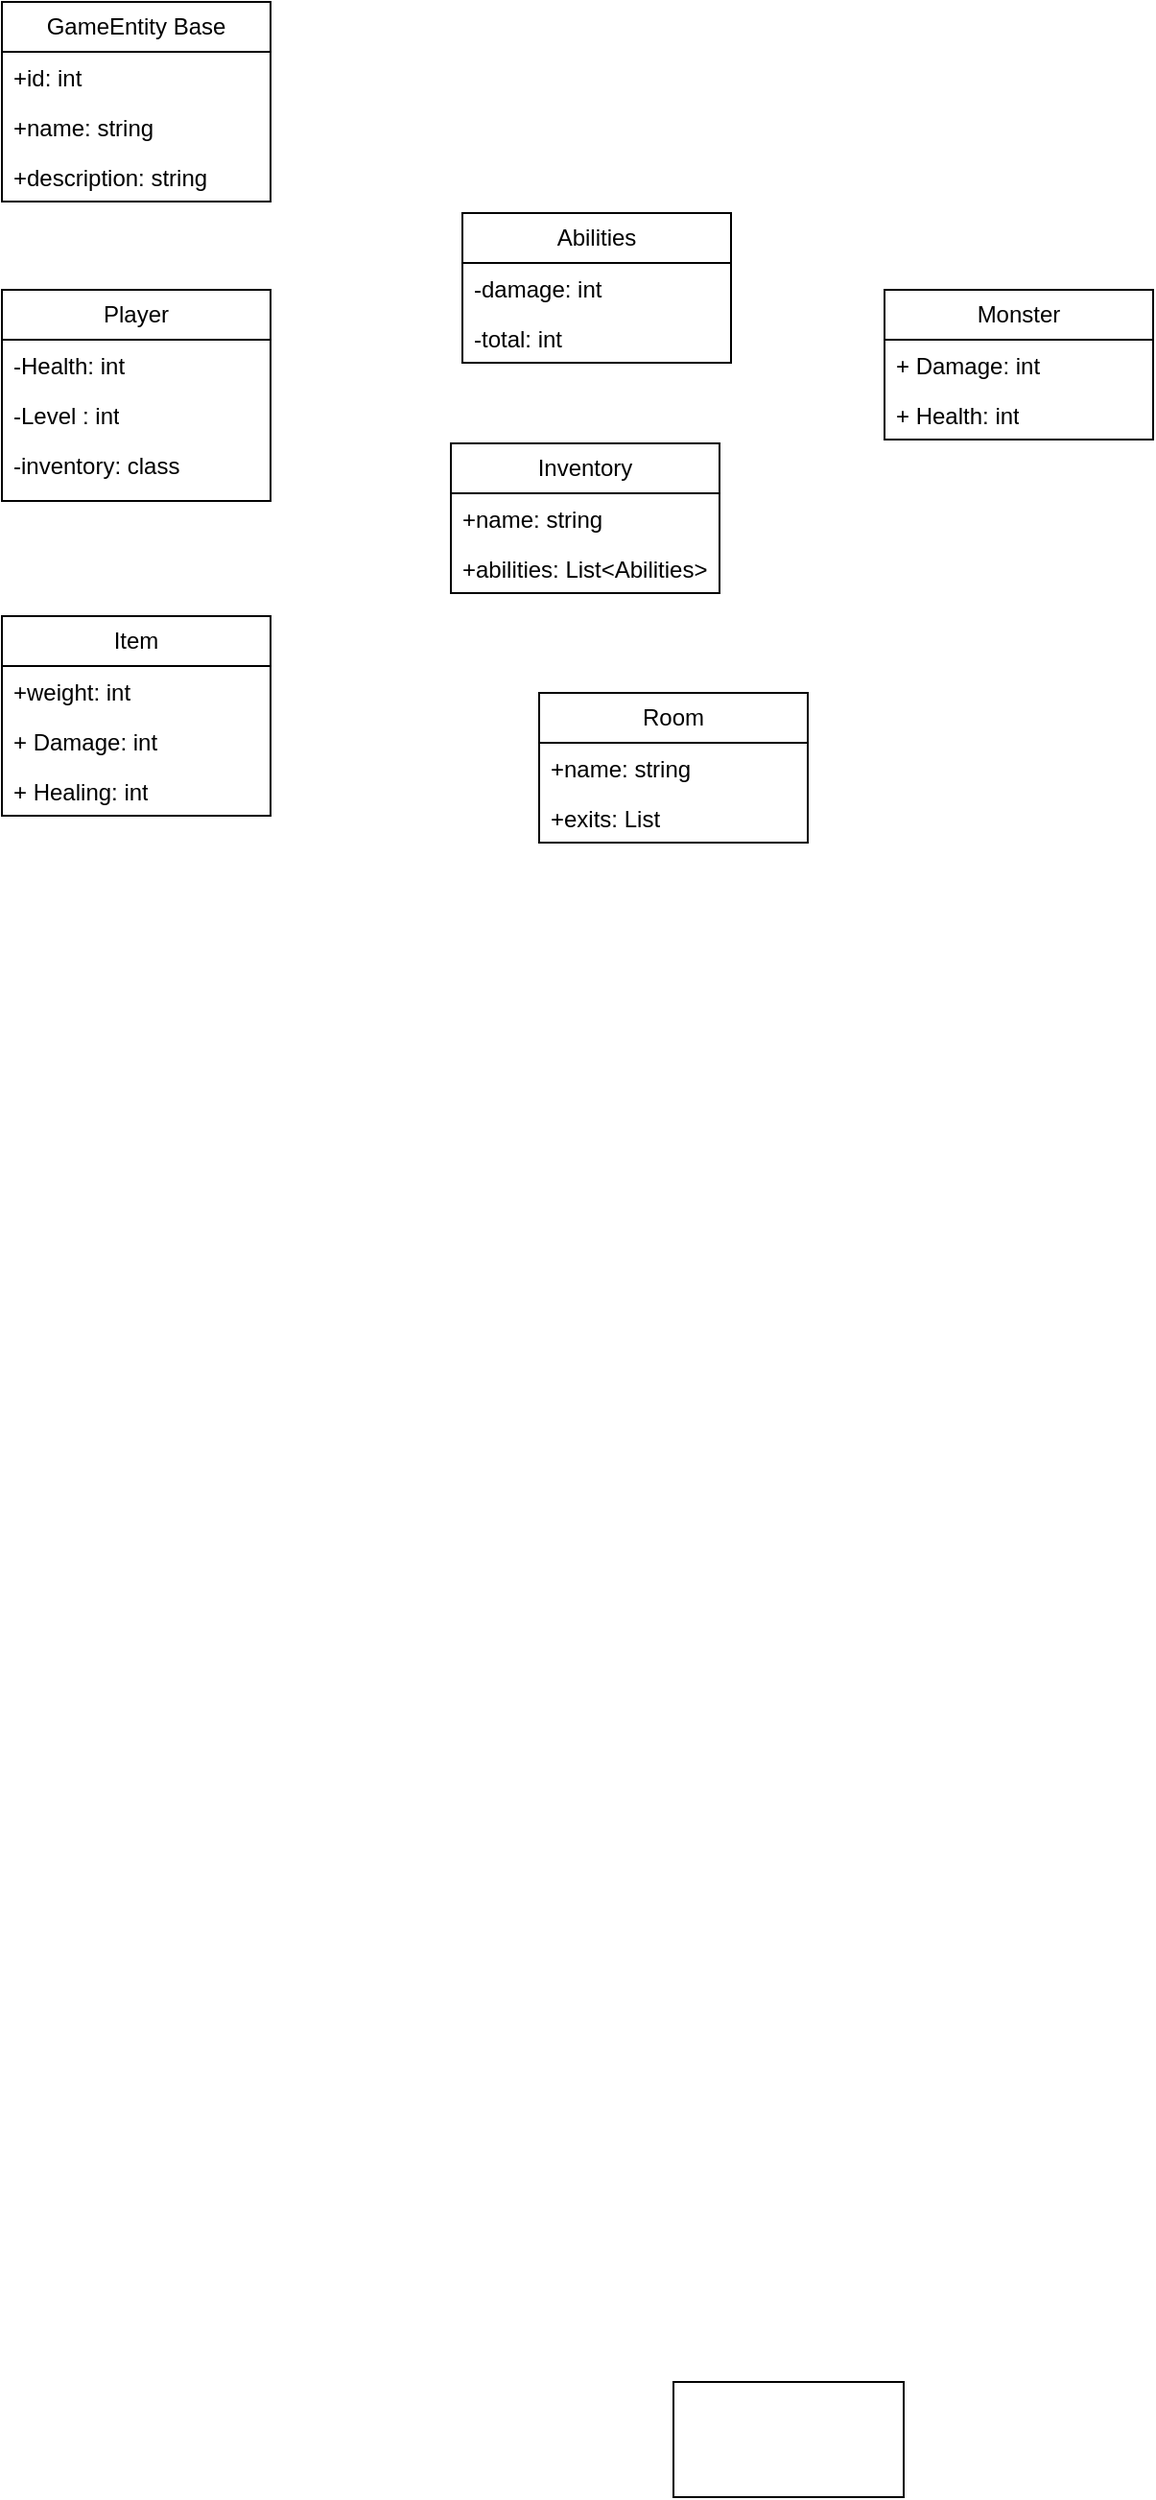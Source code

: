 <mxfile version="22.0.6" type="github">
  <diagram name="Page-1" id="qk2f2szn2MeXV9xDz1S5">
    <mxGraphModel dx="2026" dy="1954" grid="1" gridSize="10" guides="1" tooltips="1" connect="1" arrows="1" fold="1" page="1" pageScale="1" pageWidth="827" pageHeight="1169" math="0" shadow="0">
      <root>
        <mxCell id="0" />
        <mxCell id="1" parent="0" />
        <mxCell id="xS8b5dlcK9B5vd-zeS39-25" value="Abilities" style="swimlane;fontStyle=0;childLayout=stackLayout;horizontal=1;startSize=26;fillColor=none;horizontalStack=0;resizeParent=1;resizeParentMax=0;resizeLast=0;collapsible=1;marginBottom=0;whiteSpace=wrap;html=1;" vertex="1" parent="1">
          <mxGeometry x="280" y="-1030" width="140" height="78" as="geometry" />
        </mxCell>
        <mxCell id="xS8b5dlcK9B5vd-zeS39-26" value="-damage: int" style="text;strokeColor=none;fillColor=none;align=left;verticalAlign=top;spacingLeft=4;spacingRight=4;overflow=hidden;rotatable=0;points=[[0,0.5],[1,0.5]];portConstraint=eastwest;whiteSpace=wrap;html=1;" vertex="1" parent="xS8b5dlcK9B5vd-zeS39-25">
          <mxGeometry y="26" width="140" height="26" as="geometry" />
        </mxCell>
        <mxCell id="xS8b5dlcK9B5vd-zeS39-35" value="-total: int" style="text;strokeColor=none;fillColor=none;align=left;verticalAlign=top;spacingLeft=4;spacingRight=4;overflow=hidden;rotatable=0;points=[[0,0.5],[1,0.5]];portConstraint=eastwest;whiteSpace=wrap;html=1;" vertex="1" parent="xS8b5dlcK9B5vd-zeS39-25">
          <mxGeometry y="52" width="140" height="26" as="geometry" />
        </mxCell>
        <mxCell id="xS8b5dlcK9B5vd-zeS39-17" value="Player" style="swimlane;fontStyle=0;childLayout=stackLayout;horizontal=1;startSize=26;fillColor=none;horizontalStack=0;resizeParent=1;resizeParentMax=0;resizeLast=0;collapsible=1;marginBottom=0;whiteSpace=wrap;html=1;" vertex="1" parent="1">
          <mxGeometry x="40" y="-990" width="140" height="110" as="geometry" />
        </mxCell>
        <mxCell id="xS8b5dlcK9B5vd-zeS39-18" value="-Health: int" style="text;strokeColor=none;fillColor=none;align=left;verticalAlign=top;spacingLeft=4;spacingRight=4;overflow=hidden;rotatable=0;points=[[0,0.5],[1,0.5]];portConstraint=eastwest;whiteSpace=wrap;html=1;" vertex="1" parent="xS8b5dlcK9B5vd-zeS39-17">
          <mxGeometry y="26" width="140" height="26" as="geometry" />
        </mxCell>
        <mxCell id="xS8b5dlcK9B5vd-zeS39-19" value="-Level : int" style="text;strokeColor=none;fillColor=none;align=left;verticalAlign=top;spacingLeft=4;spacingRight=4;overflow=hidden;rotatable=0;points=[[0,0.5],[1,0.5]];portConstraint=eastwest;whiteSpace=wrap;html=1;" vertex="1" parent="xS8b5dlcK9B5vd-zeS39-17">
          <mxGeometry y="52" width="140" height="26" as="geometry" />
        </mxCell>
        <mxCell id="xS8b5dlcK9B5vd-zeS39-30" value="-inventory: class" style="text;strokeColor=none;fillColor=none;align=left;verticalAlign=top;spacingLeft=4;spacingRight=4;overflow=hidden;rotatable=0;points=[[0,0.5],[1,0.5]];portConstraint=eastwest;whiteSpace=wrap;html=1;" vertex="1" parent="xS8b5dlcK9B5vd-zeS39-17">
          <mxGeometry y="78" width="140" height="32" as="geometry" />
        </mxCell>
        <mxCell id="xS8b5dlcK9B5vd-zeS39-31" value="Inventory" style="swimlane;fontStyle=0;childLayout=stackLayout;horizontal=1;startSize=26;fillColor=none;horizontalStack=0;resizeParent=1;resizeParentMax=0;resizeLast=0;collapsible=1;marginBottom=0;whiteSpace=wrap;html=1;" vertex="1" parent="1">
          <mxGeometry x="274" y="-910" width="140" height="78" as="geometry" />
        </mxCell>
        <mxCell id="xS8b5dlcK9B5vd-zeS39-32" value="+name: string" style="text;strokeColor=none;fillColor=none;align=left;verticalAlign=top;spacingLeft=4;spacingRight=4;overflow=hidden;rotatable=0;points=[[0,0.5],[1,0.5]];portConstraint=eastwest;whiteSpace=wrap;html=1;" vertex="1" parent="xS8b5dlcK9B5vd-zeS39-31">
          <mxGeometry y="26" width="140" height="26" as="geometry" />
        </mxCell>
        <mxCell id="xS8b5dlcK9B5vd-zeS39-34" value="+abilities: List&amp;lt;Abilities&amp;gt;" style="text;strokeColor=none;fillColor=none;align=left;verticalAlign=top;spacingLeft=4;spacingRight=4;overflow=hidden;rotatable=0;points=[[0,0.5],[1,0.5]];portConstraint=eastwest;whiteSpace=wrap;html=1;" vertex="1" parent="xS8b5dlcK9B5vd-zeS39-31">
          <mxGeometry y="52" width="140" height="26" as="geometry" />
        </mxCell>
        <mxCell id="xS8b5dlcK9B5vd-zeS39-37" value="GameEntity Base" style="swimlane;fontStyle=0;childLayout=stackLayout;horizontal=1;startSize=26;fillColor=none;horizontalStack=0;resizeParent=1;resizeParentMax=0;resizeLast=0;collapsible=1;marginBottom=0;whiteSpace=wrap;html=1;" vertex="1" parent="1">
          <mxGeometry x="40" y="-1140" width="140" height="104" as="geometry" />
        </mxCell>
        <mxCell id="xS8b5dlcK9B5vd-zeS39-38" value="+id: int" style="text;strokeColor=none;fillColor=none;align=left;verticalAlign=top;spacingLeft=4;spacingRight=4;overflow=hidden;rotatable=0;points=[[0,0.5],[1,0.5]];portConstraint=eastwest;whiteSpace=wrap;html=1;" vertex="1" parent="xS8b5dlcK9B5vd-zeS39-37">
          <mxGeometry y="26" width="140" height="26" as="geometry" />
        </mxCell>
        <mxCell id="xS8b5dlcK9B5vd-zeS39-39" value="+name: string" style="text;strokeColor=none;fillColor=none;align=left;verticalAlign=top;spacingLeft=4;spacingRight=4;overflow=hidden;rotatable=0;points=[[0,0.5],[1,0.5]];portConstraint=eastwest;whiteSpace=wrap;html=1;" vertex="1" parent="xS8b5dlcK9B5vd-zeS39-37">
          <mxGeometry y="52" width="140" height="26" as="geometry" />
        </mxCell>
        <mxCell id="xS8b5dlcK9B5vd-zeS39-40" value="+description: string" style="text;strokeColor=none;fillColor=none;align=left;verticalAlign=top;spacingLeft=4;spacingRight=4;overflow=hidden;rotatable=0;points=[[0,0.5],[1,0.5]];portConstraint=eastwest;whiteSpace=wrap;html=1;" vertex="1" parent="xS8b5dlcK9B5vd-zeS39-37">
          <mxGeometry y="78" width="140" height="26" as="geometry" />
        </mxCell>
        <mxCell id="xS8b5dlcK9B5vd-zeS39-45" value="Room" style="swimlane;fontStyle=0;childLayout=stackLayout;horizontal=1;startSize=26;fillColor=none;horizontalStack=0;resizeParent=1;resizeParentMax=0;resizeLast=0;collapsible=1;marginBottom=0;whiteSpace=wrap;html=1;" vertex="1" parent="1">
          <mxGeometry x="320" y="-780" width="140" height="78" as="geometry" />
        </mxCell>
        <mxCell id="xS8b5dlcK9B5vd-zeS39-46" value="+name: string" style="text;strokeColor=none;fillColor=none;align=left;verticalAlign=top;spacingLeft=4;spacingRight=4;overflow=hidden;rotatable=0;points=[[0,0.5],[1,0.5]];portConstraint=eastwest;whiteSpace=wrap;html=1;" vertex="1" parent="xS8b5dlcK9B5vd-zeS39-45">
          <mxGeometry y="26" width="140" height="26" as="geometry" />
        </mxCell>
        <mxCell id="xS8b5dlcK9B5vd-zeS39-48" value="+exits: List" style="text;strokeColor=none;fillColor=none;align=left;verticalAlign=top;spacingLeft=4;spacingRight=4;overflow=hidden;rotatable=0;points=[[0,0.5],[1,0.5]];portConstraint=eastwest;whiteSpace=wrap;html=1;" vertex="1" parent="xS8b5dlcK9B5vd-zeS39-45">
          <mxGeometry y="52" width="140" height="26" as="geometry" />
        </mxCell>
        <mxCell id="xS8b5dlcK9B5vd-zeS39-50" value="Item" style="swimlane;fontStyle=0;childLayout=stackLayout;horizontal=1;startSize=26;fillColor=none;horizontalStack=0;resizeParent=1;resizeParentMax=0;resizeLast=0;collapsible=1;marginBottom=0;whiteSpace=wrap;html=1;" vertex="1" parent="1">
          <mxGeometry x="40" y="-820" width="140" height="104" as="geometry" />
        </mxCell>
        <mxCell id="xS8b5dlcK9B5vd-zeS39-51" value="+weight: int" style="text;strokeColor=none;fillColor=none;align=left;verticalAlign=top;spacingLeft=4;spacingRight=4;overflow=hidden;rotatable=0;points=[[0,0.5],[1,0.5]];portConstraint=eastwest;whiteSpace=wrap;html=1;" vertex="1" parent="xS8b5dlcK9B5vd-zeS39-50">
          <mxGeometry y="26" width="140" height="26" as="geometry" />
        </mxCell>
        <mxCell id="xS8b5dlcK9B5vd-zeS39-58" value="+ Damage: int" style="text;strokeColor=none;fillColor=none;align=left;verticalAlign=top;spacingLeft=4;spacingRight=4;overflow=hidden;rotatable=0;points=[[0,0.5],[1,0.5]];portConstraint=eastwest;whiteSpace=wrap;html=1;" vertex="1" parent="xS8b5dlcK9B5vd-zeS39-50">
          <mxGeometry y="52" width="140" height="26" as="geometry" />
        </mxCell>
        <mxCell id="xS8b5dlcK9B5vd-zeS39-63" value="+ Healing: int" style="text;strokeColor=none;fillColor=none;align=left;verticalAlign=top;spacingLeft=4;spacingRight=4;overflow=hidden;rotatable=0;points=[[0,0.5],[1,0.5]];portConstraint=eastwest;whiteSpace=wrap;html=1;" vertex="1" parent="xS8b5dlcK9B5vd-zeS39-50">
          <mxGeometry y="78" width="140" height="26" as="geometry" />
        </mxCell>
        <mxCell id="xS8b5dlcK9B5vd-zeS39-54" value="Monster" style="swimlane;fontStyle=0;childLayout=stackLayout;horizontal=1;startSize=26;fillColor=none;horizontalStack=0;resizeParent=1;resizeParentMax=0;resizeLast=0;collapsible=1;marginBottom=0;whiteSpace=wrap;html=1;" vertex="1" parent="1">
          <mxGeometry x="500" y="-990" width="140" height="78" as="geometry" />
        </mxCell>
        <mxCell id="xS8b5dlcK9B5vd-zeS39-55" value="+ Damage: int" style="text;strokeColor=none;fillColor=none;align=left;verticalAlign=top;spacingLeft=4;spacingRight=4;overflow=hidden;rotatable=0;points=[[0,0.5],[1,0.5]];portConstraint=eastwest;whiteSpace=wrap;html=1;" vertex="1" parent="xS8b5dlcK9B5vd-zeS39-54">
          <mxGeometry y="26" width="140" height="26" as="geometry" />
        </mxCell>
        <mxCell id="xS8b5dlcK9B5vd-zeS39-56" value="+ Health: int" style="text;strokeColor=none;fillColor=none;align=left;verticalAlign=top;spacingLeft=4;spacingRight=4;overflow=hidden;rotatable=0;points=[[0,0.5],[1,0.5]];portConstraint=eastwest;whiteSpace=wrap;html=1;" vertex="1" parent="xS8b5dlcK9B5vd-zeS39-54">
          <mxGeometry y="52" width="140" height="26" as="geometry" />
        </mxCell>
        <mxCell id="2mW03yAOlJdFPuY4Jgld-1" value="" style="rounded=0;whiteSpace=wrap;html=1;" vertex="1" parent="1">
          <mxGeometry x="390" y="100" width="120" height="60" as="geometry" />
        </mxCell>
      </root>
    </mxGraphModel>
  </diagram>
</mxfile>
